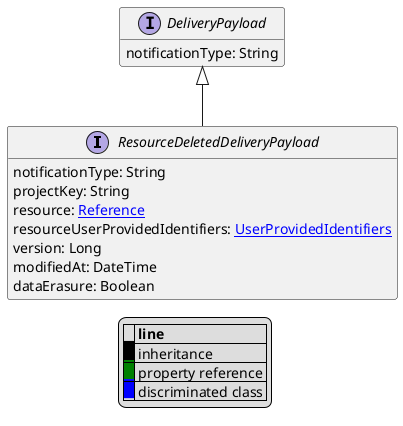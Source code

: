 @startuml

hide empty fields
hide empty methods
legend
|= |= line |
|<back:black>   </back>| inheritance |
|<back:green>   </back>| property reference |
|<back:blue>   </back>| discriminated class |
endlegend
interface ResourceDeletedDeliveryPayload [[ResourceDeletedDeliveryPayload.svg]] extends DeliveryPayload {
    notificationType: String
    projectKey: String
    resource: [[Reference.svg Reference]]
    resourceUserProvidedIdentifiers: [[UserProvidedIdentifiers.svg UserProvidedIdentifiers]]
    version: Long
    modifiedAt: DateTime
    dataErasure: Boolean
}
interface DeliveryPayload [[DeliveryPayload.svg]]  {
    notificationType: String
}





@enduml
